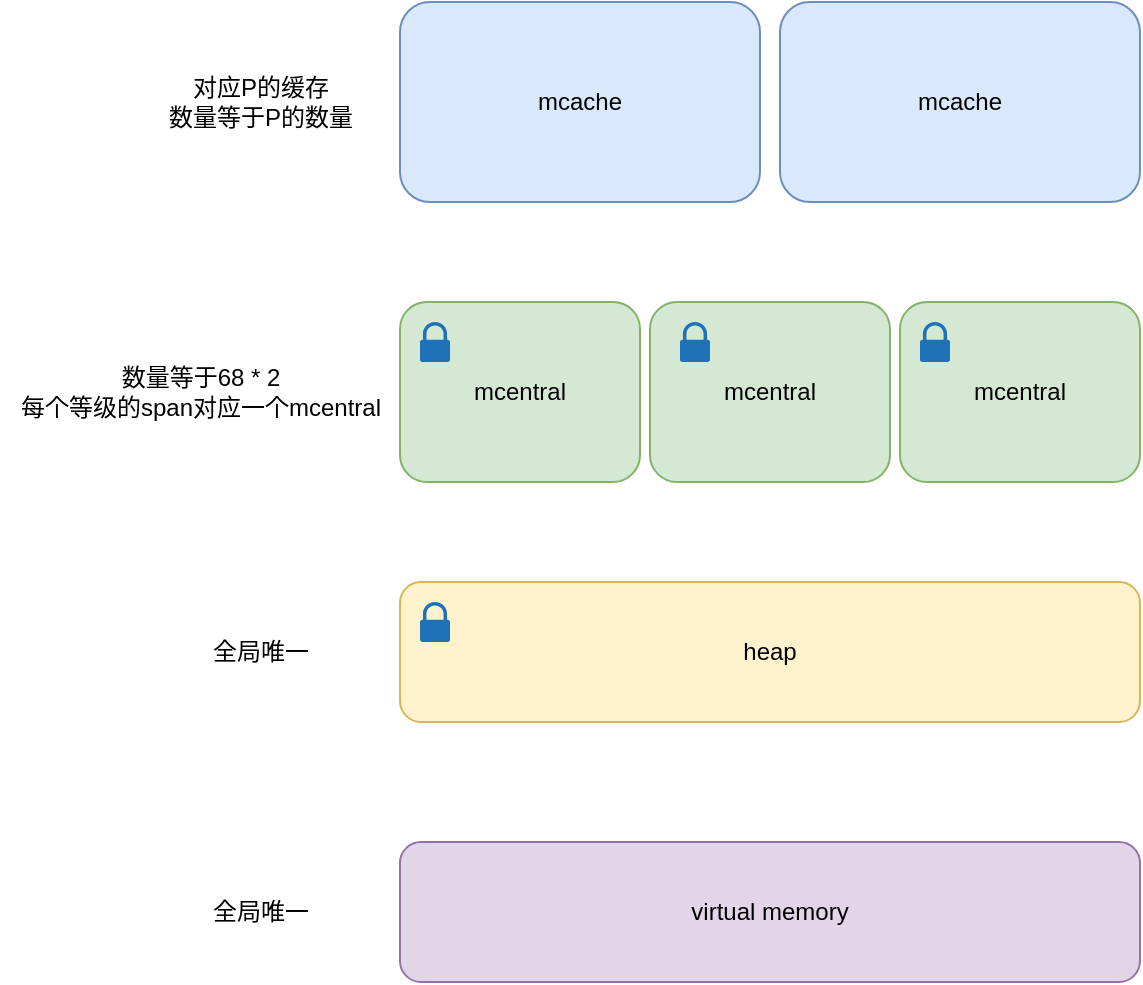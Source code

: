 <mxfile version="24.4.7" type="device">
  <diagram name="第 1 页" id="WRKOMJjeIvw73-ohukxt">
    <mxGraphModel dx="946" dy="819" grid="1" gridSize="10" guides="1" tooltips="1" connect="1" arrows="1" fold="1" page="0" pageScale="1" pageWidth="827" pageHeight="1169" math="0" shadow="0">
      <root>
        <mxCell id="0" />
        <mxCell id="1" parent="0" />
        <mxCell id="UTUTPQhSnaT2KX7uc8D6-2" value="virtual memory" style="rounded=1;whiteSpace=wrap;html=1;fillColor=#e1d5e7;strokeColor=#9673a6;" vertex="1" parent="1">
          <mxGeometry x="110" y="730" width="370" height="70" as="geometry" />
        </mxCell>
        <mxCell id="UTUTPQhSnaT2KX7uc8D6-4" value="heap" style="rounded=1;whiteSpace=wrap;html=1;fillColor=#fff2cc;strokeColor=#d6b656;" vertex="1" parent="1">
          <mxGeometry x="110" y="600" width="370" height="70" as="geometry" />
        </mxCell>
        <mxCell id="UTUTPQhSnaT2KX7uc8D6-5" value="mcentral" style="rounded=1;whiteSpace=wrap;html=1;fillColor=#d5e8d4;strokeColor=#82b366;" vertex="1" parent="1">
          <mxGeometry x="110" y="460" width="120" height="90" as="geometry" />
        </mxCell>
        <mxCell id="UTUTPQhSnaT2KX7uc8D6-6" value="mcentral" style="rounded=1;whiteSpace=wrap;html=1;fillColor=#d5e8d4;strokeColor=#82b366;" vertex="1" parent="1">
          <mxGeometry x="360" y="460" width="120" height="90" as="geometry" />
        </mxCell>
        <mxCell id="UTUTPQhSnaT2KX7uc8D6-7" value="mcentral" style="rounded=1;whiteSpace=wrap;html=1;fillColor=#d5e8d4;strokeColor=#82b366;" vertex="1" parent="1">
          <mxGeometry x="235" y="460" width="120" height="90" as="geometry" />
        </mxCell>
        <mxCell id="UTUTPQhSnaT2KX7uc8D6-8" value="mcache" style="rounded=1;whiteSpace=wrap;html=1;fillColor=#dae8fc;strokeColor=#6c8ebf;" vertex="1" parent="1">
          <mxGeometry x="110" y="310" width="180" height="100" as="geometry" />
        </mxCell>
        <mxCell id="UTUTPQhSnaT2KX7uc8D6-9" value="mcache" style="rounded=1;whiteSpace=wrap;html=1;fillColor=#dae8fc;strokeColor=#6c8ebf;" vertex="1" parent="1">
          <mxGeometry x="300" y="310" width="180" height="100" as="geometry" />
        </mxCell>
        <mxCell id="UTUTPQhSnaT2KX7uc8D6-10" value="&lt;div&gt;对应P的缓存&lt;/div&gt;数量等于P的数量" style="text;html=1;align=center;verticalAlign=middle;resizable=0;points=[];autosize=1;strokeColor=none;fillColor=none;" vertex="1" parent="1">
          <mxGeometry x="-20" y="340" width="120" height="40" as="geometry" />
        </mxCell>
        <mxCell id="UTUTPQhSnaT2KX7uc8D6-11" value="数量等于68 * 2&lt;div&gt;每个等级的span对应一个mcentral&lt;/div&gt;" style="text;html=1;align=center;verticalAlign=middle;resizable=0;points=[];autosize=1;strokeColor=none;fillColor=none;" vertex="1" parent="1">
          <mxGeometry x="-90" y="485" width="200" height="40" as="geometry" />
        </mxCell>
        <mxCell id="UTUTPQhSnaT2KX7uc8D6-12" value="全局唯一" style="text;html=1;align=center;verticalAlign=middle;resizable=0;points=[];autosize=1;strokeColor=none;fillColor=none;" vertex="1" parent="1">
          <mxGeometry x="5" y="620" width="70" height="30" as="geometry" />
        </mxCell>
        <mxCell id="UTUTPQhSnaT2KX7uc8D6-13" value="全局唯一" style="text;html=1;align=center;verticalAlign=middle;resizable=0;points=[];autosize=1;strokeColor=none;fillColor=none;" vertex="1" parent="1">
          <mxGeometry x="5" y="750" width="70" height="30" as="geometry" />
        </mxCell>
        <mxCell id="UTUTPQhSnaT2KX7uc8D6-14" value="" style="sketch=0;pointerEvents=1;shadow=0;dashed=0;html=1;strokeColor=none;labelPosition=center;verticalLabelPosition=bottom;verticalAlign=top;outlineConnect=0;align=center;shape=mxgraph.office.security.lock_protected;fillColor=#2072B8;" vertex="1" parent="1">
          <mxGeometry x="120" y="470" width="15" height="20" as="geometry" />
        </mxCell>
        <mxCell id="UTUTPQhSnaT2KX7uc8D6-15" value="" style="sketch=0;pointerEvents=1;shadow=0;dashed=0;html=1;strokeColor=none;labelPosition=center;verticalLabelPosition=bottom;verticalAlign=top;outlineConnect=0;align=center;shape=mxgraph.office.security.lock_protected;fillColor=#2072B8;" vertex="1" parent="1">
          <mxGeometry x="250" y="470" width="15" height="20" as="geometry" />
        </mxCell>
        <mxCell id="UTUTPQhSnaT2KX7uc8D6-16" value="" style="sketch=0;pointerEvents=1;shadow=0;dashed=0;html=1;strokeColor=none;labelPosition=center;verticalLabelPosition=bottom;verticalAlign=top;outlineConnect=0;align=center;shape=mxgraph.office.security.lock_protected;fillColor=#2072B8;" vertex="1" parent="1">
          <mxGeometry x="370" y="470" width="15" height="20" as="geometry" />
        </mxCell>
        <mxCell id="UTUTPQhSnaT2KX7uc8D6-17" value="" style="sketch=0;pointerEvents=1;shadow=0;dashed=0;html=1;strokeColor=none;labelPosition=center;verticalLabelPosition=bottom;verticalAlign=top;outlineConnect=0;align=center;shape=mxgraph.office.security.lock_protected;fillColor=#2072B8;" vertex="1" parent="1">
          <mxGeometry x="120" y="610" width="15" height="20" as="geometry" />
        </mxCell>
      </root>
    </mxGraphModel>
  </diagram>
</mxfile>
